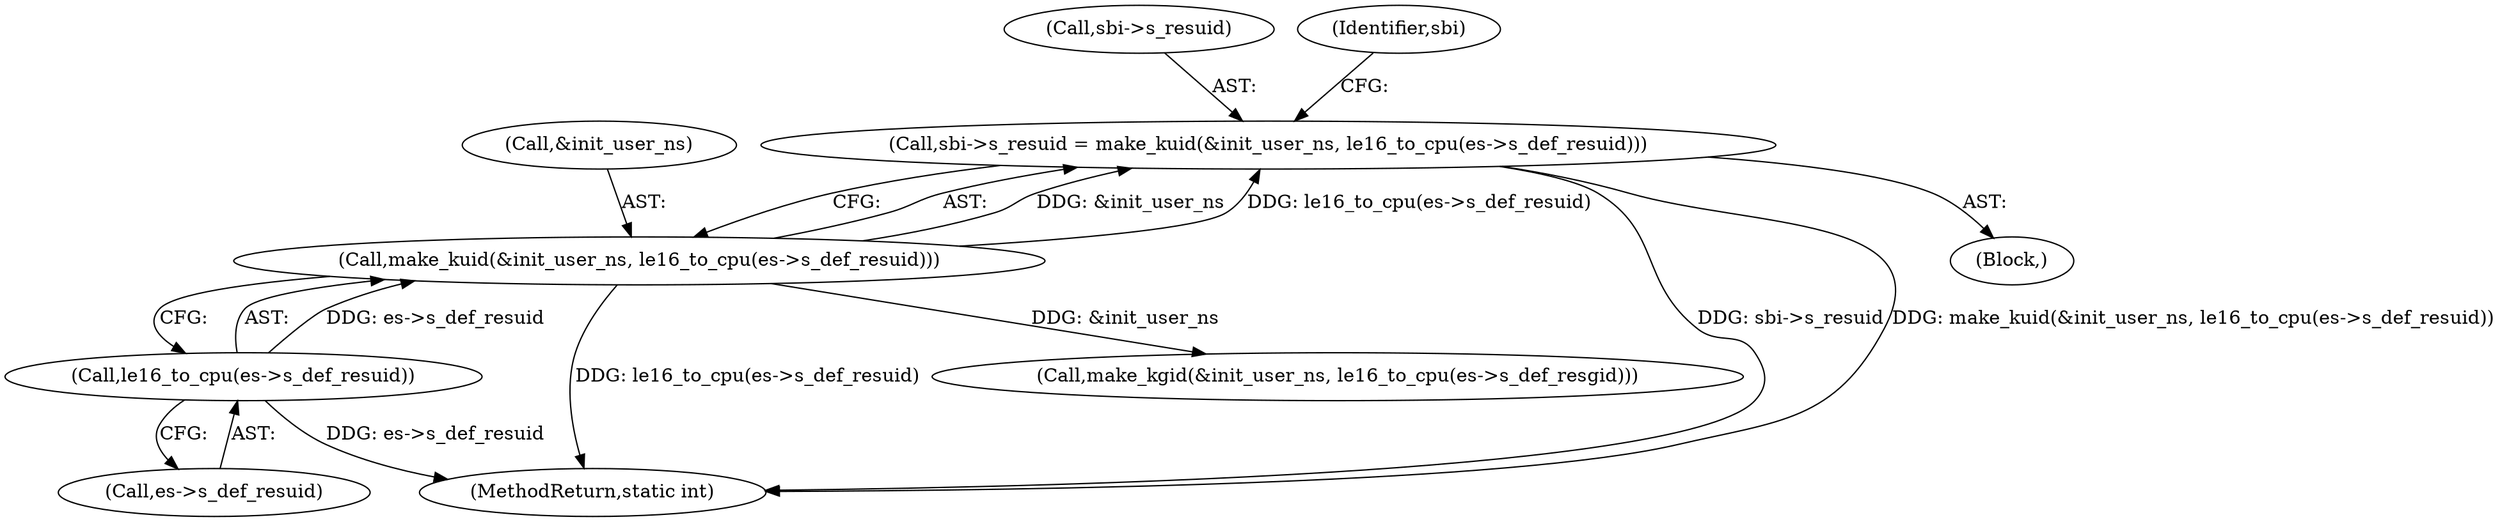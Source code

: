digraph "0_linux_be0726d33cb8f411945884664924bed3cb8c70ee_0@pointer" {
"1000360" [label="(Call,sbi->s_resuid = make_kuid(&init_user_ns, le16_to_cpu(es->s_def_resuid)))"];
"1000364" [label="(Call,make_kuid(&init_user_ns, le16_to_cpu(es->s_def_resuid)))"];
"1000367" [label="(Call,le16_to_cpu(es->s_def_resuid))"];
"1000361" [label="(Call,sbi->s_resuid)"];
"1000373" [label="(Identifier,sbi)"];
"1001382" [label="(MethodReturn,static int)"];
"1000368" [label="(Call,es->s_def_resuid)"];
"1000367" [label="(Call,le16_to_cpu(es->s_def_resuid))"];
"1000364" [label="(Call,make_kuid(&init_user_ns, le16_to_cpu(es->s_def_resuid)))"];
"1000113" [label="(Block,)"];
"1000375" [label="(Call,make_kgid(&init_user_ns, le16_to_cpu(es->s_def_resgid)))"];
"1000360" [label="(Call,sbi->s_resuid = make_kuid(&init_user_ns, le16_to_cpu(es->s_def_resuid)))"];
"1000365" [label="(Call,&init_user_ns)"];
"1000360" -> "1000113"  [label="AST: "];
"1000360" -> "1000364"  [label="CFG: "];
"1000361" -> "1000360"  [label="AST: "];
"1000364" -> "1000360"  [label="AST: "];
"1000373" -> "1000360"  [label="CFG: "];
"1000360" -> "1001382"  [label="DDG: sbi->s_resuid"];
"1000360" -> "1001382"  [label="DDG: make_kuid(&init_user_ns, le16_to_cpu(es->s_def_resuid))"];
"1000364" -> "1000360"  [label="DDG: &init_user_ns"];
"1000364" -> "1000360"  [label="DDG: le16_to_cpu(es->s_def_resuid)"];
"1000364" -> "1000367"  [label="CFG: "];
"1000365" -> "1000364"  [label="AST: "];
"1000367" -> "1000364"  [label="AST: "];
"1000364" -> "1001382"  [label="DDG: le16_to_cpu(es->s_def_resuid)"];
"1000367" -> "1000364"  [label="DDG: es->s_def_resuid"];
"1000364" -> "1000375"  [label="DDG: &init_user_ns"];
"1000367" -> "1000368"  [label="CFG: "];
"1000368" -> "1000367"  [label="AST: "];
"1000367" -> "1001382"  [label="DDG: es->s_def_resuid"];
}
